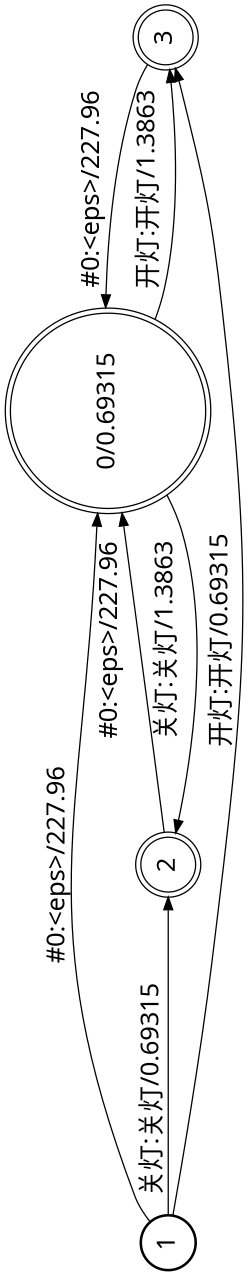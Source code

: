 digraph FST {
rankdir = LR;
size = "8.5,11";
label = "";
center = 1;
orientation = Landscape;
ranksep = "0.4";
nodesep = "0.25";
1 [label = "1", shape = circle, style = bold, fontname="simsun.ttc",fontsize = 20]
	1 -> 2 [label = "关灯:关灯/0.69315", fontname="simsun.ttc",fontsize = 20];
	1 -> 3 [label = "开灯:开灯/0.69315", fontname="simsun.ttc",fontsize = 20];
	1 -> 0 [label = "#0:<eps>/227.96", fontname="simsun.ttc",fontsize = 20];
0 [label = "0/0.69315", shape = doublecircle, style = solid, fontname="simsun.ttc",fontsize = 20]
	0 -> 2 [label = "关灯:关灯/1.3863", fontname="simsun.ttc",fontsize = 20];
	0 -> 3 [label = "开灯:开灯/1.3863", fontname="simsun.ttc",fontsize = 20];
2 [label = "2", shape = doublecircle, style = solid, fontname="simsun.ttc",fontsize = 20]
	2 -> 0 [label = "#0:<eps>/227.96", fontname="simsun.ttc",fontsize = 20];
3 [label = "3", shape = doublecircle, style = solid, fontname="simsun.ttc",fontsize = 20]
	3 -> 0 [label = "#0:<eps>/227.96", fontname="simsun.ttc",fontsize = 20];
}
